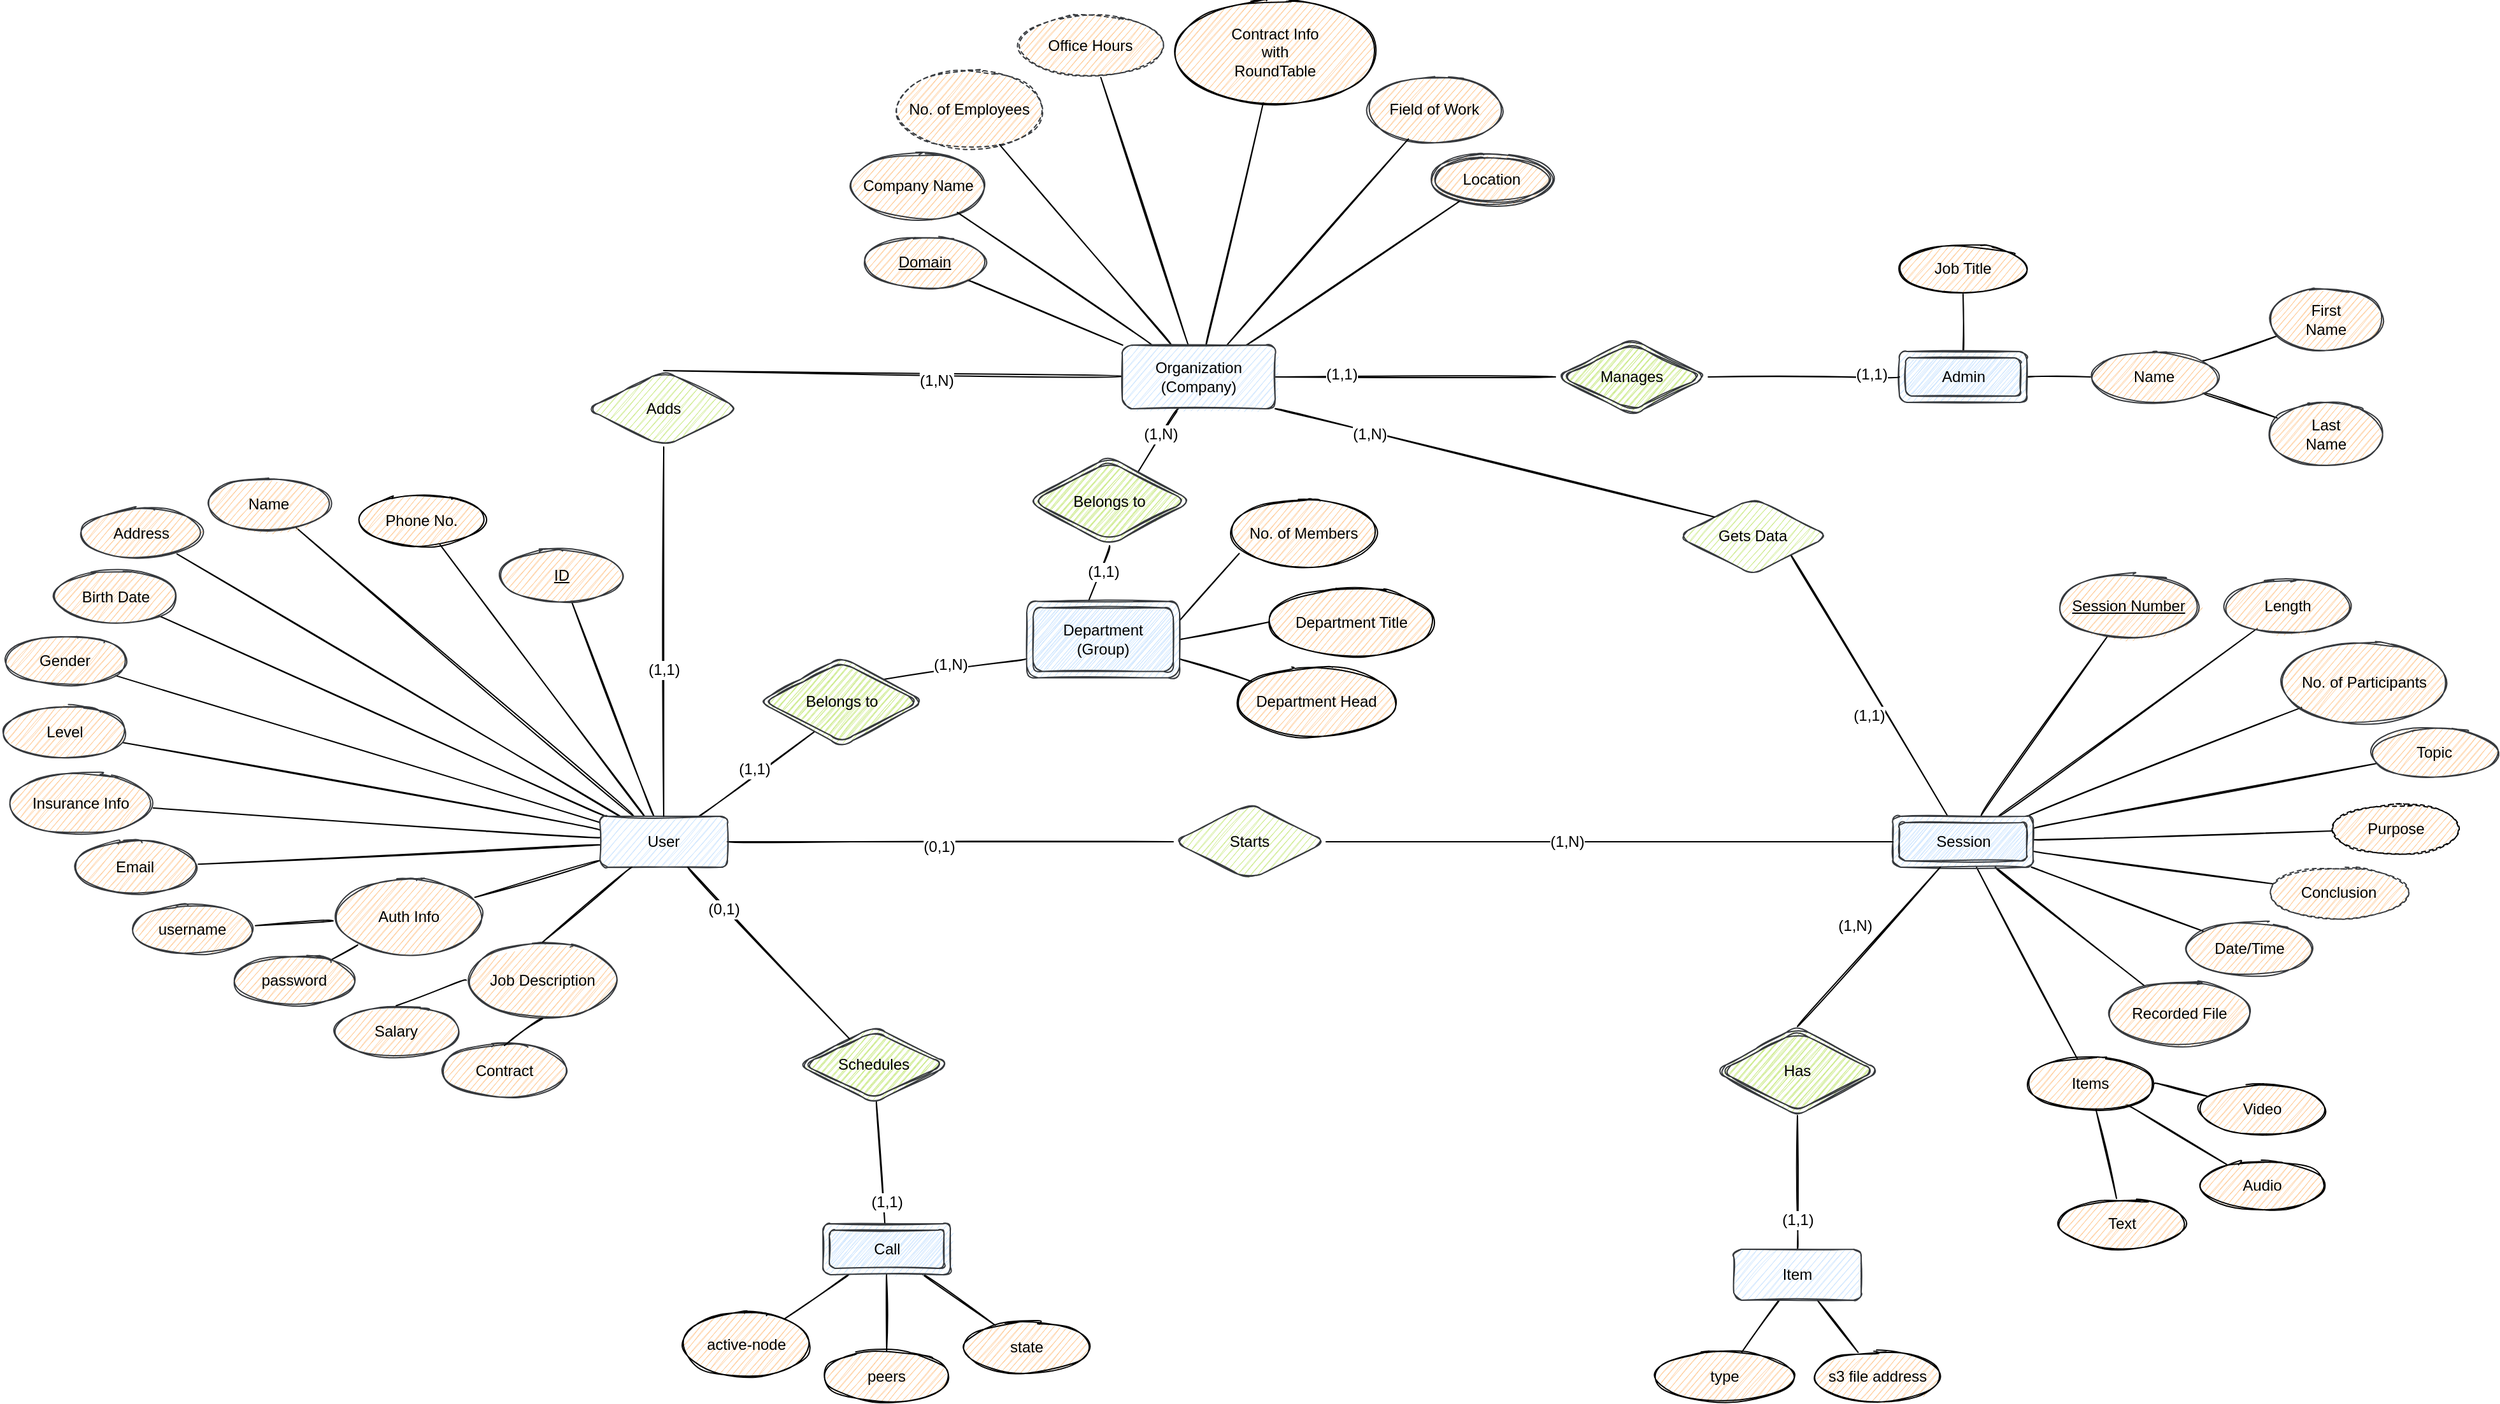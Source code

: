<mxfile version="18.1.2" type="device"><diagram id="3MBcoA2pcLcvfSfI6cYw" name="Page-1"><mxGraphModel dx="4405" dy="3015" grid="1" gridSize="10" guides="1" tooltips="1" connect="1" arrows="1" fold="1" page="1" pageScale="1" pageWidth="850" pageHeight="1100" math="0" shadow="0"><root><mxCell id="0"/><mxCell id="1" parent="0"/><mxCell id="as0THlwd2XaOemE6Fvun-15" style="edgeStyle=none;rounded=1;orthogonalLoop=1;jettySize=auto;html=1;endArrow=none;endFill=0;strokeColor=default;sketch=1;curved=1;" parent="1" source="as0THlwd2XaOemE6Fvun-1" target="as0THlwd2XaOemE6Fvun-14" edge="1"><mxGeometry relative="1" as="geometry"/></mxCell><mxCell id="as0THlwd2XaOemE6Fvun-16" style="edgeStyle=none;rounded=1;orthogonalLoop=1;jettySize=auto;html=1;endArrow=none;endFill=0;strokeColor=default;sketch=1;curved=1;" parent="1" source="as0THlwd2XaOemE6Fvun-1" target="as0THlwd2XaOemE6Fvun-2" edge="1"><mxGeometry relative="1" as="geometry"/></mxCell><mxCell id="as0THlwd2XaOemE6Fvun-17" style="edgeStyle=none;rounded=1;orthogonalLoop=1;jettySize=auto;html=1;endArrow=none;endFill=0;strokeColor=default;sketch=1;curved=1;" parent="1" source="as0THlwd2XaOemE6Fvun-1" target="as0THlwd2XaOemE6Fvun-7" edge="1"><mxGeometry relative="1" as="geometry"/></mxCell><mxCell id="as0THlwd2XaOemE6Fvun-26" style="edgeStyle=none;rounded=1;orthogonalLoop=1;jettySize=auto;html=1;fontSize=12;endArrow=none;endFill=0;strokeColor=default;sketch=1;curved=1;" parent="1" source="as0THlwd2XaOemE6Fvun-1" target="as0THlwd2XaOemE6Fvun-23" edge="1"><mxGeometry relative="1" as="geometry"/></mxCell><mxCell id="as0THlwd2XaOemE6Fvun-27" style="edgeStyle=none;rounded=1;orthogonalLoop=1;jettySize=auto;html=1;fontSize=12;endArrow=none;endFill=0;strokeColor=default;sketch=1;curved=1;" parent="1" source="as0THlwd2XaOemE6Fvun-1" target="as0THlwd2XaOemE6Fvun-24" edge="1"><mxGeometry relative="1" as="geometry"/></mxCell><mxCell id="as0THlwd2XaOemE6Fvun-63" style="edgeStyle=none;rounded=1;orthogonalLoop=1;jettySize=auto;html=1;fontSize=12;endArrow=none;endFill=0;strokeColor=default;sketch=1;curved=1;" parent="1" source="as0THlwd2XaOemE6Fvun-1" target="as0THlwd2XaOemE6Fvun-58" edge="1"><mxGeometry relative="1" as="geometry"/></mxCell><mxCell id="as0THlwd2XaOemE6Fvun-64" style="edgeStyle=none;rounded=1;orthogonalLoop=1;jettySize=auto;html=1;fontSize=12;endArrow=none;endFill=0;strokeColor=default;sketch=1;curved=1;" parent="1" source="as0THlwd2XaOemE6Fvun-1" target="as0THlwd2XaOemE6Fvun-59" edge="1"><mxGeometry relative="1" as="geometry"/></mxCell><mxCell id="as0THlwd2XaOemE6Fvun-65" style="edgeStyle=none;rounded=1;orthogonalLoop=1;jettySize=auto;html=1;fontSize=12;endArrow=none;endFill=0;strokeColor=default;sketch=1;curved=1;" parent="1" source="as0THlwd2XaOemE6Fvun-1" target="as0THlwd2XaOemE6Fvun-61" edge="1"><mxGeometry relative="1" as="geometry"/></mxCell><mxCell id="as0THlwd2XaOemE6Fvun-83" style="edgeStyle=none;rounded=1;orthogonalLoop=1;jettySize=auto;html=1;fontSize=12;endArrow=none;endFill=0;strokeColor=default;sketch=1;curved=1;" parent="1" source="as0THlwd2XaOemE6Fvun-1" target="as0THlwd2XaOemE6Fvun-82" edge="1"><mxGeometry relative="1" as="geometry"/></mxCell><mxCell id="as0THlwd2XaOemE6Fvun-134" style="edgeStyle=none;rounded=1;orthogonalLoop=1;jettySize=auto;html=1;fontSize=12;endArrow=none;endFill=0;strokeColor=default;sketch=1;curved=1;" parent="1" source="as0THlwd2XaOemE6Fvun-1" target="as0THlwd2XaOemE6Fvun-133" edge="1"><mxGeometry relative="1" as="geometry"/></mxCell><mxCell id="as0THlwd2XaOemE6Fvun-137" value="(0,1)" style="edgeLabel;html=1;align=center;verticalAlign=middle;resizable=0;points=[];fontSize=12;rounded=1;sketch=1;" parent="as0THlwd2XaOemE6Fvun-134" vertex="1" connectable="0"><mxGeometry x="-0.092" y="-3" relative="1" as="geometry"><mxPoint x="7" y="1" as="offset"/></mxGeometry></mxCell><mxCell id="as0THlwd2XaOemE6Fvun-179" style="edgeStyle=none;rounded=1;orthogonalLoop=1;jettySize=auto;html=1;fontSize=12;endArrow=none;endFill=0;strokeColor=default;sketch=1;curved=1;startArrow=none;" parent="1" source="as0THlwd2XaOemE6Fvun-177" target="as0THlwd2XaOemE6Fvun-178" edge="1"><mxGeometry relative="1" as="geometry"/></mxCell><mxCell id="as0THlwd2XaOemE6Fvun-181" value="(1,1)" style="edgeLabel;html=1;align=center;verticalAlign=middle;resizable=0;points=[];fontSize=12;rounded=1;sketch=1;" parent="as0THlwd2XaOemE6Fvun-179" vertex="1" connectable="0"><mxGeometry x="0.64" y="2" relative="1" as="geometry"><mxPoint as="offset"/></mxGeometry></mxCell><mxCell id="as0THlwd2XaOemE6Fvun-258" style="edgeStyle=none;rounded=1;orthogonalLoop=1;jettySize=auto;html=1;fontSize=12;endArrow=none;endFill=0;strokeColor=default;entryX=0.331;entryY=0.84;entryDx=0;entryDy=0;sketch=1;curved=1;entryPerimeter=0;" parent="1" source="as0THlwd2XaOemE6Fvun-1" target="as0THlwd2XaOemE6Fvun-307" edge="1"><mxGeometry relative="1" as="geometry"><mxPoint x="140" y="-190" as="targetPoint"/></mxGeometry></mxCell><mxCell id="as0THlwd2XaOemE6Fvun-289" value="(1,1)" style="edgeLabel;html=1;align=center;verticalAlign=middle;resizable=0;points=[];fontSize=12;rounded=1;sketch=1;" parent="as0THlwd2XaOemE6Fvun-258" vertex="1" connectable="0"><mxGeometry x="0.223" y="2" relative="1" as="geometry"><mxPoint x="-11" y="5" as="offset"/></mxGeometry></mxCell><mxCell id="as0THlwd2XaOemE6Fvun-288" style="edgeStyle=none;rounded=1;orthogonalLoop=1;jettySize=auto;html=1;fontSize=12;endArrow=none;endFill=0;strokeColor=default;sketch=1;curved=1;" parent="1" source="as0THlwd2XaOemE6Fvun-1" target="as0THlwd2XaOemE6Fvun-287" edge="1"><mxGeometry relative="1" as="geometry"/></mxCell><mxCell id="as0THlwd2XaOemE6Fvun-1" value="User" style="whiteSpace=wrap;html=1;align=center;fillColor=#cce5ff;strokeColor=#36393d;rounded=1;sketch=1;" parent="1" vertex="1"><mxGeometry x="-75" y="-120" width="100" height="40" as="geometry"/></mxCell><mxCell id="as0THlwd2XaOemE6Fvun-2" value="Name" style="ellipse;whiteSpace=wrap;html=1;align=center;fillColor=#ffcc99;strokeColor=#36393d;rounded=1;sketch=1;" parent="1" vertex="1"><mxGeometry x="-385" y="-385" width="100" height="40" as="geometry"/></mxCell><mxCell id="as0THlwd2XaOemE6Fvun-7" value="ID" style="ellipse;whiteSpace=wrap;html=1;align=center;fontStyle=4;fillColor=#ffcc99;strokeColor=#36393d;rounded=1;sketch=1;" parent="1" vertex="1"><mxGeometry x="-155" y="-328.75" width="100" height="40" as="geometry"/></mxCell><mxCell id="as0THlwd2XaOemE6Fvun-66" style="edgeStyle=none;rounded=1;orthogonalLoop=1;jettySize=auto;html=1;fontSize=12;endArrow=none;endFill=0;strokeColor=default;sketch=1;curved=1;" parent="1" source="as0THlwd2XaOemE6Fvun-14" target="as0THlwd2XaOemE6Fvun-60" edge="1"><mxGeometry relative="1" as="geometry"/></mxCell><mxCell id="as0THlwd2XaOemE6Fvun-67" style="edgeStyle=none;rounded=1;orthogonalLoop=1;jettySize=auto;html=1;fontSize=12;endArrow=none;endFill=0;strokeColor=default;sketch=1;curved=1;" parent="1" source="as0THlwd2XaOemE6Fvun-14" target="as0THlwd2XaOemE6Fvun-62" edge="1"><mxGeometry relative="1" as="geometry"/></mxCell><mxCell id="as0THlwd2XaOemE6Fvun-14" value="&lt;font style=&quot;font-size: 12px;&quot;&gt;Auth Info&lt;/font&gt;" style="ellipse;whiteSpace=wrap;html=1;align=center;fillColor=#ffcc99;strokeColor=#36393d;rounded=1;sketch=1;" parent="1" vertex="1"><mxGeometry x="-285" y="-71.25" width="120" height="60" as="geometry"/></mxCell><mxCell id="as0THlwd2XaOemE6Fvun-23" value="Level" style="ellipse;whiteSpace=wrap;html=1;align=center;fontSize=12;fillColor=#ffcc99;strokeColor=#36393d;rounded=1;sketch=1;" parent="1" vertex="1"><mxGeometry x="-545" y="-206.25" width="100" height="40" as="geometry"/></mxCell><mxCell id="as0THlwd2XaOemE6Fvun-24" value="Email" style="ellipse;whiteSpace=wrap;html=1;align=center;fontSize=12;fillColor=#ffcc99;strokeColor=#36393d;rounded=1;sketch=1;" parent="1" vertex="1"><mxGeometry x="-490" y="-100" width="100" height="40" as="geometry"/></mxCell><mxCell id="as0THlwd2XaOemE6Fvun-95" style="edgeStyle=none;rounded=1;orthogonalLoop=1;jettySize=auto;html=1;fontSize=12;endArrow=none;endFill=0;strokeColor=default;exitX=1;exitY=1;exitDx=0;exitDy=0;startArrow=none;sketch=1;curved=1;" parent="1" source="as0THlwd2XaOemE6Fvun-91" target="as0THlwd2XaOemE6Fvun-90" edge="1"><mxGeometry relative="1" as="geometry"><mxPoint x="555" y="-110" as="sourcePoint"/><Array as="points"/></mxGeometry></mxCell><mxCell id="as0THlwd2XaOemE6Fvun-106" value="(1,1)" style="edgeLabel;html=1;align=center;verticalAlign=middle;resizable=0;points=[];fontSize=12;rounded=1;sketch=1;" parent="as0THlwd2XaOemE6Fvun-95" vertex="1" connectable="0"><mxGeometry x="0.672" y="1" relative="1" as="geometry"><mxPoint x="-43" y="-45" as="offset"/></mxGeometry></mxCell><mxCell id="as0THlwd2XaOemE6Fvun-259" style="edgeStyle=none;rounded=1;orthogonalLoop=1;jettySize=auto;html=1;fontSize=12;endArrow=none;endFill=0;strokeColor=default;entryX=1;entryY=0;entryDx=0;entryDy=0;sketch=1;curved=1;exitX=0;exitY=0.75;exitDx=0;exitDy=0;" parent="1" edge="1" target="as0THlwd2XaOemE6Fvun-307" source="as0THlwd2XaOemE6Fvun-303"><mxGeometry relative="1" as="geometry"><mxPoint x="335" y="-280.588" as="sourcePoint"/><mxPoint x="140" y="-250" as="targetPoint"/></mxGeometry></mxCell><mxCell id="as0THlwd2XaOemE6Fvun-290" value="(1,N)" style="edgeLabel;html=1;align=center;verticalAlign=middle;resizable=0;points=[];fontSize=12;rounded=1;sketch=1;" parent="as0THlwd2XaOemE6Fvun-259" vertex="1" connectable="0"><mxGeometry x="0.401" y="-3" relative="1" as="geometry"><mxPoint x="19" y="-4" as="offset"/></mxGeometry></mxCell><mxCell id="as0THlwd2XaOemE6Fvun-297" style="edgeStyle=none;rounded=1;orthogonalLoop=1;jettySize=auto;html=1;fontSize=12;endArrow=none;endFill=0;strokeColor=default;sketch=1;curved=1;exitX=1;exitY=0.25;exitDx=0;exitDy=0;entryX=0.059;entryY=0.793;entryDx=0;entryDy=0;entryPerimeter=0;" parent="1" target="as0THlwd2XaOemE6Fvun-295" edge="1" source="as0THlwd2XaOemE6Fvun-303"><mxGeometry relative="1" as="geometry"><mxPoint x="454.643" y="-315" as="sourcePoint"/></mxGeometry></mxCell><mxCell id="as0THlwd2XaOemE6Fvun-298" style="edgeStyle=none;rounded=1;orthogonalLoop=1;jettySize=auto;html=1;fontSize=12;endArrow=none;endFill=0;strokeColor=default;sketch=1;curved=1;exitX=1;exitY=0.5;exitDx=0;exitDy=0;entryX=0;entryY=0.5;entryDx=0;entryDy=0;" parent="1" target="as0THlwd2XaOemE6Fvun-296" edge="1" source="as0THlwd2XaOemE6Fvun-303"><mxGeometry relative="1" as="geometry"><mxPoint x="455" y="-288.955" as="sourcePoint"/></mxGeometry></mxCell><mxCell id="as0THlwd2XaOemE6Fvun-300" style="edgeStyle=none;rounded=1;orthogonalLoop=1;jettySize=auto;html=1;fontSize=12;endArrow=none;endFill=0;strokeColor=default;sketch=1;curved=1;exitX=1;exitY=0.75;exitDx=0;exitDy=0;" parent="1" target="as0THlwd2XaOemE6Fvun-299" edge="1" source="as0THlwd2XaOemE6Fvun-303"><mxGeometry relative="1" as="geometry"><mxPoint x="437.189" y="-265" as="sourcePoint"/></mxGeometry></mxCell><mxCell id="as0THlwd2XaOemE6Fvun-233" style="edgeStyle=none;rounded=1;orthogonalLoop=1;jettySize=auto;html=1;fontSize=12;endArrow=none;endFill=0;strokeColor=default;sketch=1;curved=1;" parent="1" source="as0THlwd2XaOemE6Fvun-52" target="as0THlwd2XaOemE6Fvun-232" edge="1"><mxGeometry relative="1" as="geometry"/></mxCell><mxCell id="as0THlwd2XaOemE6Fvun-52" value="Domain" style="ellipse;whiteSpace=wrap;html=1;align=center;fontStyle=4;fontSize=12;fillColor=#ffcc99;strokeColor=#36393d;rounded=1;sketch=1;" parent="1" vertex="1"><mxGeometry x="130" y="-575" width="100" height="40" as="geometry"/></mxCell><mxCell id="as0THlwd2XaOemE6Fvun-53" value="No. of Employees" style="ellipse;whiteSpace=wrap;html=1;align=center;dashed=1;fontSize=12;fillColor=#ffcc99;strokeColor=#36393d;rounded=1;sketch=1;" parent="1" vertex="1"><mxGeometry x="155" y="-705" width="120" height="60" as="geometry"/></mxCell><mxCell id="as0THlwd2XaOemE6Fvun-56" value="Field of Work" style="ellipse;whiteSpace=wrap;html=1;align=center;fontSize=12;fillColor=#ffcc99;strokeColor=#36393d;rounded=1;sketch=1;" parent="1" vertex="1"><mxGeometry x="525" y="-700" width="110" height="50" as="geometry"/></mxCell><mxCell id="as0THlwd2XaOemE6Fvun-58" value="Address" style="ellipse;whiteSpace=wrap;html=1;align=center;fontSize=12;fillColor=#ffcc99;strokeColor=#36393d;rounded=1;sketch=1;" parent="1" vertex="1"><mxGeometry x="-485" y="-362.5" width="100" height="40" as="geometry"/></mxCell><mxCell id="as0THlwd2XaOemE6Fvun-59" value="Gender" style="ellipse;whiteSpace=wrap;html=1;align=center;fontSize=12;fillColor=#ffcc99;strokeColor=#36393d;rounded=1;sketch=1;" parent="1" vertex="1"><mxGeometry x="-545" y="-262.5" width="100" height="40" as="geometry"/></mxCell><mxCell id="as0THlwd2XaOemE6Fvun-60" value="username" style="ellipse;whiteSpace=wrap;html=1;align=center;fontSize=12;fillColor=#ffcc99;strokeColor=#36393d;rounded=1;sketch=1;" parent="1" vertex="1"><mxGeometry x="-445" y="-51.25" width="100" height="40" as="geometry"/></mxCell><mxCell id="as0THlwd2XaOemE6Fvun-61" value="Insurance Info" style="ellipse;whiteSpace=wrap;html=1;align=center;fontSize=12;fillColor=#ffcc99;strokeColor=#36393d;rounded=1;sketch=1;" parent="1" vertex="1"><mxGeometry x="-540" y="-155.25" width="115" height="50" as="geometry"/></mxCell><mxCell id="as0THlwd2XaOemE6Fvun-62" value="password" style="ellipse;whiteSpace=wrap;html=1;align=center;fontSize=12;fillColor=#ffcc99;strokeColor=#36393d;rounded=1;sketch=1;" parent="1" vertex="1"><mxGeometry x="-365" y="-11.25" width="100" height="40" as="geometry"/></mxCell><mxCell id="as0THlwd2XaOemE6Fvun-82" value="Birth Date" style="ellipse;whiteSpace=wrap;html=1;align=center;fontSize=12;fillColor=#ffcc99;strokeColor=#36393d;rounded=1;sketch=1;" parent="1" vertex="1"><mxGeometry x="-505" y="-312.5" width="100" height="40" as="geometry"/></mxCell><mxCell id="as0THlwd2XaOemE6Fvun-84" value="Location" style="ellipse;shape=doubleEllipse;margin=3;whiteSpace=wrap;html=1;align=center;fontSize=12;fillColor=#ffcc99;strokeColor=#36393d;rounded=1;sketch=1;" parent="1" vertex="1"><mxGeometry x="575" y="-640" width="100" height="40" as="geometry"/></mxCell><mxCell id="as0THlwd2XaOemE6Fvun-86" value="Company Name" style="ellipse;whiteSpace=wrap;html=1;align=center;fontSize=12;fillColor=#ffcc99;strokeColor=#36393d;rounded=1;sketch=1;" parent="1" vertex="1"><mxGeometry x="120" y="-640" width="110" height="50" as="geometry"/></mxCell><mxCell id="as0THlwd2XaOemE6Fvun-88" value="Office Hours" style="ellipse;whiteSpace=wrap;html=1;align=center;dashed=1;fontSize=12;fillColor=#ffcc99;strokeColor=#36393d;rounded=1;sketch=1;" parent="1" vertex="1"><mxGeometry x="250" y="-750" width="120" height="50" as="geometry"/></mxCell><mxCell id="as0THlwd2XaOemE6Fvun-114" style="edgeStyle=none;rounded=1;orthogonalLoop=1;jettySize=auto;html=1;fontSize=12;endArrow=none;endFill=0;strokeColor=default;sketch=1;curved=1;" parent="1" source="as0THlwd2XaOemE6Fvun-90" target="as0THlwd2XaOemE6Fvun-107" edge="1"><mxGeometry relative="1" as="geometry"/></mxCell><mxCell id="as0THlwd2XaOemE6Fvun-115" style="edgeStyle=none;rounded=1;orthogonalLoop=1;jettySize=auto;html=1;fontSize=12;endArrow=none;endFill=0;strokeColor=default;sketch=1;curved=1;" parent="1" source="as0THlwd2XaOemE6Fvun-90" target="as0THlwd2XaOemE6Fvun-108" edge="1"><mxGeometry relative="1" as="geometry"/></mxCell><mxCell id="as0THlwd2XaOemE6Fvun-116" style="edgeStyle=none;rounded=1;orthogonalLoop=1;jettySize=auto;html=1;fontSize=12;endArrow=none;endFill=0;strokeColor=default;sketch=1;curved=1;" parent="1" source="as0THlwd2XaOemE6Fvun-90" target="as0THlwd2XaOemE6Fvun-222" edge="1"><mxGeometry relative="1" as="geometry"><mxPoint x="650.279" y="251.056" as="targetPoint"/></mxGeometry></mxCell><mxCell id="as0THlwd2XaOemE6Fvun-117" style="edgeStyle=none;rounded=1;orthogonalLoop=1;jettySize=auto;html=1;fontSize=12;endArrow=none;endFill=0;strokeColor=default;sketch=1;curved=1;" parent="1" source="as0THlwd2XaOemE6Fvun-90" target="as0THlwd2XaOemE6Fvun-110" edge="1"><mxGeometry relative="1" as="geometry"/></mxCell><mxCell id="as0THlwd2XaOemE6Fvun-126" style="edgeStyle=none;rounded=1;orthogonalLoop=1;jettySize=auto;html=1;fontSize=12;endArrow=none;endFill=0;strokeColor=default;sketch=1;curved=1;" parent="1" source="as0THlwd2XaOemE6Fvun-90" target="as0THlwd2XaOemE6Fvun-121" edge="1"><mxGeometry relative="1" as="geometry"/></mxCell><mxCell id="as0THlwd2XaOemE6Fvun-127" style="edgeStyle=none;rounded=1;orthogonalLoop=1;jettySize=auto;html=1;fontSize=12;endArrow=none;endFill=0;strokeColor=default;sketch=1;curved=1;" parent="1" source="as0THlwd2XaOemE6Fvun-90" target="as0THlwd2XaOemE6Fvun-120" edge="1"><mxGeometry relative="1" as="geometry"/></mxCell><mxCell id="as0THlwd2XaOemE6Fvun-129" style="edgeStyle=none;rounded=1;orthogonalLoop=1;jettySize=auto;html=1;fontSize=12;endArrow=none;endFill=0;strokeColor=default;sketch=1;curved=1;" parent="1" source="as0THlwd2XaOemE6Fvun-90" target="as0THlwd2XaOemE6Fvun-128" edge="1"><mxGeometry relative="1" as="geometry"/></mxCell><mxCell id="as0THlwd2XaOemE6Fvun-151" style="edgeStyle=none;rounded=1;orthogonalLoop=1;jettySize=auto;html=1;fontSize=12;endArrow=none;endFill=0;strokeColor=default;sketch=1;curved=1;" parent="1" source="as0THlwd2XaOemE6Fvun-90" target="as0THlwd2XaOemE6Fvun-150" edge="1"><mxGeometry relative="1" as="geometry"/></mxCell><mxCell id="as0THlwd2XaOemE6Fvun-175" style="edgeStyle=none;rounded=1;orthogonalLoop=1;jettySize=auto;html=1;fontSize=12;endArrow=none;endFill=0;strokeColor=default;sketch=1;curved=1;" parent="1" source="as0THlwd2XaOemE6Fvun-90" target="as0THlwd2XaOemE6Fvun-171" edge="1"><mxGeometry relative="1" as="geometry"/></mxCell><mxCell id="as0THlwd2XaOemE6Fvun-90" value="Session" style="shape=ext;margin=3;double=1;&#10;whiteSpace=wrap;html=1;align=center;fontSize=12;fillColor=#cce5ff;strokeColor=#36393d;rounded=1;sketch=1;" parent="1" vertex="1"><mxGeometry x="940" y="-120" width="110" height="40" as="geometry"/></mxCell><mxCell id="as0THlwd2XaOemE6Fvun-107" value="Length" style="ellipse;whiteSpace=wrap;html=1;align=center;fontSize=12;fillColor=#ffcc99;strokeColor=#36393d;rounded=1;sketch=1;" parent="1" vertex="1"><mxGeometry x="1200" y="-305" width="100" height="40" as="geometry"/></mxCell><mxCell id="as0THlwd2XaOemE6Fvun-108" value="No. of &lt;span class=&quot;VIiyi&quot; lang=&quot;en&quot;&gt;&lt;span data-number-of-phrases=&quot;1&quot; data-phrase-index=&quot;0&quot; data-language-to-translate-into=&quot;fa&quot; data-language-for-alternatives=&quot;en&quot; class=&quot;JLqJ4b ChMk0b&quot;&gt;&lt;span class=&quot;Q4iAWc&quot;&gt;Participants&lt;/span&gt;&lt;/span&gt;&lt;/span&gt;&lt;span class=&quot;zEswK&quot;&gt;&lt;/span&gt;" style="ellipse;whiteSpace=wrap;html=1;align=center;fontSize=12;fillColor=#ffcc99;strokeColor=#36393d;rounded=1;sketch=1;" parent="1" vertex="1"><mxGeometry x="1245" y="-255" width="130" height="60" as="geometry"/></mxCell><mxCell id="as0THlwd2XaOemE6Fvun-110" value="Date/Time" style="ellipse;whiteSpace=wrap;html=1;align=center;fontSize=12;fillColor=#ffcc99;strokeColor=#36393d;rounded=1;sketch=1;" parent="1" vertex="1"><mxGeometry x="1170" y="-36.25" width="100" height="40" as="geometry"/></mxCell><mxCell id="as0THlwd2XaOemE6Fvun-120" value="Session Number" style="ellipse;whiteSpace=wrap;html=1;align=center;fontStyle=4;fontSize=12;fillColor=#ffcc99;strokeColor=#36393d;rounded=1;sketch=1;" parent="1" vertex="1"><mxGeometry x="1070" y="-310" width="110" height="50" as="geometry"/></mxCell><mxCell id="as0THlwd2XaOemE6Fvun-121" value="Recorded File" style="ellipse;whiteSpace=wrap;html=1;align=center;fontSize=12;fillColor=#ffcc99;strokeColor=#36393d;rounded=1;sketch=1;" parent="1" vertex="1"><mxGeometry x="1110" y="10" width="110" height="50" as="geometry"/></mxCell><mxCell id="as0THlwd2XaOemE6Fvun-128" value="Topic" style="ellipse;whiteSpace=wrap;html=1;align=center;fontSize=12;fillColor=#ffcc99;strokeColor=#36393d;rounded=1;sketch=1;" parent="1" vertex="1"><mxGeometry x="1315" y="-190" width="100" height="40" as="geometry"/></mxCell><mxCell id="as0THlwd2XaOemE6Fvun-135" style="edgeStyle=none;rounded=1;orthogonalLoop=1;jettySize=auto;html=1;fontSize=12;endArrow=none;endFill=0;strokeColor=default;sketch=1;curved=1;" parent="1" source="as0THlwd2XaOemE6Fvun-133" target="as0THlwd2XaOemE6Fvun-90" edge="1"><mxGeometry relative="1" as="geometry"/></mxCell><mxCell id="as0THlwd2XaOemE6Fvun-138" value="(1,N)" style="edgeLabel;html=1;align=center;verticalAlign=middle;resizable=0;points=[];fontSize=12;rounded=1;sketch=1;" parent="as0THlwd2XaOemE6Fvun-135" vertex="1" connectable="0"><mxGeometry x="-0.15" relative="1" as="geometry"><mxPoint as="offset"/></mxGeometry></mxCell><mxCell id="as0THlwd2XaOemE6Fvun-133" value="Starts" style="shape=rhombus;perimeter=rhombusPerimeter;whiteSpace=wrap;html=1;align=center;fontSize=12;fillColor=#cdeb8b;strokeColor=#36393d;rounded=1;sketch=1;" parent="1" vertex="1"><mxGeometry x="375" y="-130" width="120" height="60" as="geometry"/></mxCell><mxCell id="as0THlwd2XaOemE6Fvun-150" value="Conclusion" style="ellipse;whiteSpace=wrap;html=1;align=center;dashed=1;fontSize=12;fillColor=#ffcc99;strokeColor=#36393d;rounded=1;sketch=1;" parent="1" vertex="1"><mxGeometry x="1235" y="-80" width="110" height="40" as="geometry"/></mxCell><mxCell id="as0THlwd2XaOemE6Fvun-152" value="&lt;div&gt;Contract Info&lt;/div&gt;&lt;div&gt;with&lt;/div&gt;&lt;div&gt;RoundTable&lt;/div&gt;" style="ellipse;whiteSpace=wrap;html=1;align=center;fontSize=12;fillColor=#FFCC99;rounded=1;sketch=1;" parent="1" vertex="1"><mxGeometry x="375" y="-760" width="160" height="80" as="geometry"/></mxCell><mxCell id="as0THlwd2XaOemE6Fvun-160" value="Text" style="ellipse;whiteSpace=wrap;html=1;align=center;fontSize=12;fillColor=#FFCC99;rounded=1;sketch=1;" parent="1" vertex="1"><mxGeometry x="1070" y="180" width="100" height="40" as="geometry"/></mxCell><mxCell id="as0THlwd2XaOemE6Fvun-161" value="Audio" style="ellipse;whiteSpace=wrap;html=1;align=center;fontSize=12;fillColor=#FFCC99;rounded=1;sketch=1;" parent="1" vertex="1"><mxGeometry x="1180" y="150" width="100" height="40" as="geometry"/></mxCell><mxCell id="as0THlwd2XaOemE6Fvun-162" value="Video" style="ellipse;whiteSpace=wrap;html=1;align=center;fontSize=12;fillColor=#FFCC99;rounded=1;sketch=1;" parent="1" vertex="1"><mxGeometry x="1180" y="90" width="100" height="40" as="geometry"/></mxCell><mxCell id="as0THlwd2XaOemE6Fvun-172" style="edgeStyle=none;rounded=1;orthogonalLoop=1;jettySize=auto;html=1;fontSize=12;endArrow=none;endFill=0;strokeColor=default;sketch=1;curved=1;" parent="1" source="as0THlwd2XaOemE6Fvun-171" target="as0THlwd2XaOemE6Fvun-160" edge="1"><mxGeometry relative="1" as="geometry"/></mxCell><mxCell id="as0THlwd2XaOemE6Fvun-173" style="edgeStyle=none;rounded=1;orthogonalLoop=1;jettySize=auto;html=1;fontSize=12;endArrow=none;endFill=0;strokeColor=default;sketch=1;curved=1;" parent="1" source="as0THlwd2XaOemE6Fvun-171" target="as0THlwd2XaOemE6Fvun-161" edge="1"><mxGeometry relative="1" as="geometry"/></mxCell><mxCell id="as0THlwd2XaOemE6Fvun-174" style="edgeStyle=none;rounded=1;orthogonalLoop=1;jettySize=auto;html=1;fontSize=12;endArrow=none;endFill=0;strokeColor=default;sketch=1;curved=1;exitX=1;exitY=0.5;exitDx=0;exitDy=0;" parent="1" source="as0THlwd2XaOemE6Fvun-171" target="as0THlwd2XaOemE6Fvun-162" edge="1"><mxGeometry relative="1" as="geometry"><mxPoint x="1070.0" y="110" as="sourcePoint"/></mxGeometry></mxCell><mxCell id="as0THlwd2XaOemE6Fvun-171" value="Items" style="ellipse;whiteSpace=wrap;html=1;align=center;rounded=1;glass=0;fontSize=12;fillColor=#FFCC99;sketch=1;" parent="1" vertex="1"><mxGeometry x="1045" y="70" width="100" height="40" as="geometry"/></mxCell><mxCell id="as0THlwd2XaOemE6Fvun-188" style="edgeStyle=none;rounded=1;orthogonalLoop=1;jettySize=auto;html=1;fontSize=12;endArrow=none;endFill=0;strokeColor=default;sketch=1;curved=1;" parent="1" source="as0THlwd2XaOemE6Fvun-178" target="as0THlwd2XaOemE6Fvun-182" edge="1"><mxGeometry relative="1" as="geometry"/></mxCell><mxCell id="as0THlwd2XaOemE6Fvun-189" style="edgeStyle=none;rounded=1;orthogonalLoop=1;jettySize=auto;html=1;fontSize=12;endArrow=none;endFill=0;strokeColor=default;sketch=1;curved=1;" parent="1" source="as0THlwd2XaOemE6Fvun-178" target="as0THlwd2XaOemE6Fvun-183" edge="1"><mxGeometry relative="1" as="geometry"/></mxCell><mxCell id="as0THlwd2XaOemE6Fvun-190" style="edgeStyle=none;rounded=1;orthogonalLoop=1;jettySize=auto;html=1;fontSize=12;endArrow=none;endFill=0;strokeColor=default;sketch=1;curved=1;" parent="1" source="as0THlwd2XaOemE6Fvun-178" target="as0THlwd2XaOemE6Fvun-184" edge="1"><mxGeometry relative="1" as="geometry"/></mxCell><mxCell id="as0THlwd2XaOemE6Fvun-178" value="Call" style="shape=ext;margin=3;double=1;&#10;whiteSpace=wrap;html=1;align=center;rounded=1;glass=0;fontSize=12;fillColor=#cce5ff;strokeColor=#36393d;sketch=1;" parent="1" vertex="1"><mxGeometry x="100" y="200" width="100" height="40" as="geometry"/></mxCell><mxCell id="as0THlwd2XaOemE6Fvun-182" value="state" style="ellipse;whiteSpace=wrap;html=1;align=center;rounded=1;glass=0;fontSize=12;fillColor=#FFCC99;sketch=1;" parent="1" vertex="1"><mxGeometry x="210" y="277" width="100" height="40" as="geometry"/></mxCell><mxCell id="as0THlwd2XaOemE6Fvun-183" value="peers" style="ellipse;whiteSpace=wrap;html=1;align=center;rounded=1;glass=0;fontSize=12;fillColor=#FFCC99;sketch=1;" parent="1" vertex="1"><mxGeometry x="100" y="300" width="100" height="40" as="geometry"/></mxCell><mxCell id="as0THlwd2XaOemE6Fvun-184" value="active-node" style="ellipse;whiteSpace=wrap;html=1;align=center;rounded=1;glass=0;fontSize=12;fillColor=#FFCC99;sketch=1;" parent="1" vertex="1"><mxGeometry x="-10" y="270" width="100" height="50" as="geometry"/></mxCell><mxCell id="as0THlwd2XaOemE6Fvun-197" style="edgeStyle=none;rounded=1;orthogonalLoop=1;jettySize=auto;html=1;fontSize=12;endArrow=none;endFill=0;strokeColor=default;entryX=1;entryY=0.5;entryDx=0;entryDy=0;sketch=1;curved=1;startArrow=none;" parent="1" source="as0THlwd2XaOemE6Fvun-196" target="as0THlwd2XaOemE6Fvun-232" edge="1"><mxGeometry relative="1" as="geometry"><mxPoint x="935" y="-465" as="sourcePoint"/><Array as="points"/></mxGeometry></mxCell><mxCell id="as0THlwd2XaOemE6Fvun-199" value="(1,1)" style="edgeLabel;html=1;align=center;verticalAlign=middle;resizable=0;points=[];fontSize=12;rounded=1;sketch=1;" parent="as0THlwd2XaOemE6Fvun-197" vertex="1" connectable="0"><mxGeometry x="0.532" y="-2" relative="1" as="geometry"><mxPoint as="offset"/></mxGeometry></mxCell><mxCell id="as0THlwd2XaOemE6Fvun-205" style="edgeStyle=none;rounded=1;orthogonalLoop=1;jettySize=auto;html=1;fontSize=12;endArrow=none;endFill=0;strokeColor=default;sketch=1;curved=1;" parent="1" source="as0THlwd2XaOemE6Fvun-195" target="as0THlwd2XaOemE6Fvun-200" edge="1"><mxGeometry relative="1" as="geometry"/></mxCell><mxCell id="as0THlwd2XaOemE6Fvun-206" style="edgeStyle=none;rounded=1;orthogonalLoop=1;jettySize=auto;html=1;fontSize=12;endArrow=none;endFill=0;strokeColor=default;sketch=1;curved=1;" parent="1" source="as0THlwd2XaOemE6Fvun-195" target="as0THlwd2XaOemE6Fvun-202" edge="1"><mxGeometry relative="1" as="geometry"/></mxCell><mxCell id="as0THlwd2XaOemE6Fvun-195" value="Admin" style="shape=ext;margin=3;double=1;&#10;whiteSpace=wrap;html=1;align=center;rounded=1;glass=0;fontSize=12;fillColor=#cce5ff;strokeColor=#36393d;sketch=1;" parent="1" vertex="1"><mxGeometry x="945" y="-485" width="100" height="40" as="geometry"/></mxCell><mxCell id="as0THlwd2XaOemE6Fvun-200" value="Job Title" style="ellipse;whiteSpace=wrap;html=1;align=center;rounded=1;glass=0;fontSize=12;fillColor=#FFCC99;sketch=1;" parent="1" vertex="1"><mxGeometry x="945" y="-570" width="100" height="40" as="geometry"/></mxCell><mxCell id="as0THlwd2XaOemE6Fvun-207" style="edgeStyle=none;rounded=1;orthogonalLoop=1;jettySize=auto;html=1;fontSize=12;endArrow=none;endFill=0;strokeColor=default;sketch=1;curved=1;" parent="1" source="as0THlwd2XaOemE6Fvun-202" target="as0THlwd2XaOemE6Fvun-203" edge="1"><mxGeometry relative="1" as="geometry"/></mxCell><mxCell id="as0THlwd2XaOemE6Fvun-208" style="edgeStyle=none;rounded=1;orthogonalLoop=1;jettySize=auto;html=1;fontSize=12;endArrow=none;endFill=0;strokeColor=default;sketch=1;curved=1;" parent="1" source="as0THlwd2XaOemE6Fvun-202" target="as0THlwd2XaOemE6Fvun-204" edge="1"><mxGeometry relative="1" as="geometry"/></mxCell><mxCell id="as0THlwd2XaOemE6Fvun-202" value="Name" style="ellipse;whiteSpace=wrap;html=1;align=center;fillColor=#ffcc99;strokeColor=#36393d;rounded=1;sketch=1;" parent="1" vertex="1"><mxGeometry x="1095" y="-485" width="100" height="40" as="geometry"/></mxCell><mxCell id="as0THlwd2XaOemE6Fvun-203" value="&lt;div&gt;First&lt;/div&gt;&lt;div&gt;Name&lt;/div&gt;" style="ellipse;whiteSpace=wrap;html=1;align=center;fillColor=#ffcc99;strokeColor=#36393d;rounded=1;sketch=1;" parent="1" vertex="1"><mxGeometry x="1235" y="-535" width="90" height="50" as="geometry"/></mxCell><mxCell id="as0THlwd2XaOemE6Fvun-204" value="&lt;div&gt;Last&lt;/div&gt;&lt;div&gt;Name&lt;/div&gt;" style="ellipse;whiteSpace=wrap;html=1;align=center;fillColor=#ffcc99;strokeColor=#36393d;rounded=1;sketch=1;" parent="1" vertex="1"><mxGeometry x="1235" y="-445" width="90" height="50" as="geometry"/></mxCell><mxCell id="as0THlwd2XaOemE6Fvun-218" style="edgeStyle=none;rounded=1;orthogonalLoop=1;jettySize=auto;html=1;fontSize=12;endArrow=none;endFill=0;strokeColor=default;sketch=1;curved=1;" parent="1" source="as0THlwd2XaOemE6Fvun-211" target="as0THlwd2XaOemE6Fvun-217" edge="1"><mxGeometry relative="1" as="geometry"/></mxCell><mxCell id="as0THlwd2XaOemE6Fvun-219" style="edgeStyle=none;rounded=1;orthogonalLoop=1;jettySize=auto;html=1;fontSize=12;endArrow=none;endFill=0;strokeColor=default;sketch=1;curved=1;" parent="1" source="as0THlwd2XaOemE6Fvun-211" target="as0THlwd2XaOemE6Fvun-216" edge="1"><mxGeometry relative="1" as="geometry"/></mxCell><mxCell id="as0THlwd2XaOemE6Fvun-228" style="edgeStyle=none;rounded=1;orthogonalLoop=1;jettySize=auto;html=1;fontSize=12;endArrow=none;endFill=0;strokeColor=default;entryX=0.5;entryY=1;entryDx=0;entryDy=0;sketch=1;curved=1;" parent="1" source="as0THlwd2XaOemE6Fvun-211" target="as0THlwd2XaOemE6Fvun-227" edge="1"><mxGeometry relative="1" as="geometry"/></mxCell><mxCell id="as0THlwd2XaOemE6Fvun-230" value="(1,1)" style="edgeLabel;html=1;align=center;verticalAlign=middle;resizable=0;points=[];fontSize=12;rounded=1;sketch=1;" parent="as0THlwd2XaOemE6Fvun-228" vertex="1" connectable="0"><mxGeometry x="-0.136" y="1" relative="1" as="geometry"><mxPoint x="1" y="22" as="offset"/></mxGeometry></mxCell><mxCell id="as0THlwd2XaOemE6Fvun-211" value="Item" style="whiteSpace=wrap;html=1;align=center;rounded=1;glass=0;fontSize=12;fillColor=#cce5ff;strokeColor=#36393d;sketch=1;" parent="1" vertex="1"><mxGeometry x="815" y="220" width="100" height="40" as="geometry"/></mxCell><mxCell id="as0THlwd2XaOemE6Fvun-216" value="s3 file address" style="ellipse;whiteSpace=wrap;html=1;align=center;rounded=1;glass=0;fontSize=12;fillColor=#FFCC99;sketch=1;" parent="1" vertex="1"><mxGeometry x="877.5" y="300" width="100" height="40" as="geometry"/></mxCell><mxCell id="as0THlwd2XaOemE6Fvun-217" value="type" style="ellipse;whiteSpace=wrap;html=1;align=center;rounded=1;glass=0;fontSize=12;fillColor=#FFCC99;sketch=1;" parent="1" vertex="1"><mxGeometry x="752.5" y="300" width="110" height="40" as="geometry"/></mxCell><mxCell id="as0THlwd2XaOemE6Fvun-222" value="Purpose" style="ellipse;whiteSpace=wrap;html=1;align=center;dashed=1;rounded=1;glass=0;fontSize=12;fillColor=#FFCC99;sketch=1;" parent="1" vertex="1"><mxGeometry x="1285" y="-130" width="100" height="40" as="geometry"/></mxCell><mxCell id="as0THlwd2XaOemE6Fvun-229" style="edgeStyle=none;rounded=1;orthogonalLoop=1;jettySize=auto;html=1;fontSize=12;endArrow=none;endFill=0;strokeColor=default;exitX=0.5;exitY=0;exitDx=0;exitDy=0;sketch=1;curved=1;" parent="1" source="as0THlwd2XaOemE6Fvun-227" target="as0THlwd2XaOemE6Fvun-90" edge="1"><mxGeometry relative="1" as="geometry"/></mxCell><mxCell id="as0THlwd2XaOemE6Fvun-231" value="(1,N)" style="edgeLabel;html=1;align=center;verticalAlign=middle;resizable=0;points=[];fontSize=12;rounded=1;sketch=1;" parent="as0THlwd2XaOemE6Fvun-229" vertex="1" connectable="0"><mxGeometry x="-0.208" y="1" relative="1" as="geometry"><mxPoint x="1" y="-29" as="offset"/></mxGeometry></mxCell><mxCell id="as0THlwd2XaOemE6Fvun-227" value="Has" style="shape=rhombus;double=1;perimeter=rhombusPerimeter;whiteSpace=wrap;html=1;align=center;rounded=1;glass=0;fontSize=12;fillColor=#cdeb8b;strokeColor=#36393d;sketch=1;" parent="1" vertex="1"><mxGeometry x="800" y="45" width="130" height="70" as="geometry"/></mxCell><mxCell id="as0THlwd2XaOemE6Fvun-234" style="edgeStyle=none;rounded=1;orthogonalLoop=1;jettySize=auto;html=1;fontSize=12;endArrow=none;endFill=0;strokeColor=default;sketch=1;curved=1;" parent="1" source="as0THlwd2XaOemE6Fvun-232" target="as0THlwd2XaOemE6Fvun-86" edge="1"><mxGeometry relative="1" as="geometry"/></mxCell><mxCell id="as0THlwd2XaOemE6Fvun-235" style="edgeStyle=none;rounded=1;orthogonalLoop=1;jettySize=auto;html=1;fontSize=12;endArrow=none;endFill=0;strokeColor=default;sketch=1;curved=1;" parent="1" source="as0THlwd2XaOemE6Fvun-232" target="as0THlwd2XaOemE6Fvun-53" edge="1"><mxGeometry relative="1" as="geometry"/></mxCell><mxCell id="as0THlwd2XaOemE6Fvun-236" style="edgeStyle=none;rounded=1;orthogonalLoop=1;jettySize=auto;html=1;fontSize=12;endArrow=none;endFill=0;strokeColor=default;sketch=1;curved=1;" parent="1" source="as0THlwd2XaOemE6Fvun-232" target="as0THlwd2XaOemE6Fvun-88" edge="1"><mxGeometry relative="1" as="geometry"/></mxCell><mxCell id="as0THlwd2XaOemE6Fvun-237" style="edgeStyle=none;rounded=1;orthogonalLoop=1;jettySize=auto;html=1;fontSize=12;endArrow=none;endFill=0;strokeColor=default;sketch=1;curved=1;" parent="1" source="as0THlwd2XaOemE6Fvun-232" target="as0THlwd2XaOemE6Fvun-152" edge="1"><mxGeometry relative="1" as="geometry"/></mxCell><mxCell id="as0THlwd2XaOemE6Fvun-238" style="edgeStyle=none;rounded=1;orthogonalLoop=1;jettySize=auto;html=1;fontSize=12;endArrow=none;endFill=0;strokeColor=default;sketch=1;curved=1;" parent="1" source="as0THlwd2XaOemE6Fvun-232" target="as0THlwd2XaOemE6Fvun-56" edge="1"><mxGeometry relative="1" as="geometry"/></mxCell><mxCell id="as0THlwd2XaOemE6Fvun-239" style="edgeStyle=none;rounded=1;orthogonalLoop=1;jettySize=auto;html=1;fontSize=12;endArrow=none;endFill=0;strokeColor=default;sketch=1;curved=1;" parent="1" source="as0THlwd2XaOemE6Fvun-232" target="as0THlwd2XaOemE6Fvun-84" edge="1"><mxGeometry relative="1" as="geometry"/></mxCell><mxCell id="as0THlwd2XaOemE6Fvun-243" style="edgeStyle=none;rounded=1;orthogonalLoop=1;jettySize=auto;html=1;fontSize=12;endArrow=none;endFill=0;strokeColor=default;entryX=0.672;entryY=0.174;entryDx=0;entryDy=0;sketch=1;curved=1;entryPerimeter=0;" parent="1" source="as0THlwd2XaOemE6Fvun-232" edge="1" target="as0THlwd2XaOemE6Fvun-306"><mxGeometry relative="1" as="geometry"><mxPoint x="140" y="-385" as="targetPoint"/></mxGeometry></mxCell><mxCell id="as0THlwd2XaOemE6Fvun-247" value="(1,N)" style="edgeLabel;html=1;align=center;verticalAlign=middle;resizable=0;points=[];fontSize=12;rounded=1;sketch=1;" parent="as0THlwd2XaOemE6Fvun-243" vertex="1" connectable="0"><mxGeometry x="-0.162" y="-1" relative="1" as="geometry"><mxPoint as="offset"/></mxGeometry></mxCell><mxCell id="as0THlwd2XaOemE6Fvun-250" style="edgeStyle=none;rounded=1;orthogonalLoop=1;jettySize=auto;html=1;entryX=0.5;entryY=0;entryDx=0;entryDy=0;fontSize=12;endArrow=none;endFill=0;strokeColor=default;sketch=1;curved=1;" parent="1" source="as0THlwd2XaOemE6Fvun-232" target="as0THlwd2XaOemE6Fvun-249" edge="1"><mxGeometry relative="1" as="geometry"/></mxCell><mxCell id="as0THlwd2XaOemE6Fvun-254" value="(1,N)" style="edgeLabel;html=1;align=center;verticalAlign=middle;resizable=0;points=[];fontSize=12;rounded=1;sketch=1;" parent="as0THlwd2XaOemE6Fvun-250" vertex="1" connectable="0"><mxGeometry x="-0.289" y="-2" relative="1" as="geometry"><mxPoint x="-18" y="7" as="offset"/></mxGeometry></mxCell><mxCell id="as0THlwd2XaOemE6Fvun-232" value="&lt;div&gt;Organization&lt;/div&gt;&lt;div&gt;(Company)&lt;br&gt;&lt;/div&gt;" style="whiteSpace=wrap;html=1;align=center;rounded=1;glass=0;fontSize=12;fillColor=#cce5ff;strokeColor=#36393d;sketch=1;" parent="1" vertex="1"><mxGeometry x="335" y="-490" width="120" height="50" as="geometry"/></mxCell><mxCell id="as0THlwd2XaOemE6Fvun-260" style="edgeStyle=none;rounded=1;orthogonalLoop=1;jettySize=auto;html=1;fontSize=12;endArrow=none;endFill=0;strokeColor=default;exitX=0.5;exitY=1;exitDx=0;exitDy=0;sketch=1;curved=1;entryX=0.405;entryY=-0.01;entryDx=0;entryDy=0;entryPerimeter=0;" parent="1" edge="1" target="as0THlwd2XaOemE6Fvun-303" source="as0THlwd2XaOemE6Fvun-306"><mxGeometry relative="1" as="geometry"><mxPoint x="140" y="-315" as="sourcePoint"/><mxPoint x="335" y="-295.882" as="targetPoint"/></mxGeometry></mxCell><mxCell id="as0THlwd2XaOemE6Fvun-291" value="(1,1)" style="edgeLabel;html=1;align=center;verticalAlign=middle;resizable=0;points=[];fontSize=12;rounded=1;sketch=1;" parent="as0THlwd2XaOemE6Fvun-260" vertex="1" connectable="0"><mxGeometry x="0.469" relative="1" as="geometry"><mxPoint x="7" y="-12" as="offset"/></mxGeometry></mxCell><mxCell id="as0THlwd2XaOemE6Fvun-251" style="edgeStyle=none;rounded=1;orthogonalLoop=1;jettySize=auto;html=1;fontSize=12;endArrow=none;endFill=0;strokeColor=default;exitX=0.5;exitY=1;exitDx=0;exitDy=0;sketch=1;curved=1;" parent="1" source="as0THlwd2XaOemE6Fvun-249" target="as0THlwd2XaOemE6Fvun-1" edge="1"><mxGeometry relative="1" as="geometry"/></mxCell><mxCell id="as0THlwd2XaOemE6Fvun-253" value="(1,1)" style="edgeLabel;html=1;align=center;verticalAlign=middle;resizable=0;points=[];fontSize=12;rounded=1;sketch=1;" parent="as0THlwd2XaOemE6Fvun-251" vertex="1" connectable="0"><mxGeometry x="0.373" y="-4" relative="1" as="geometry"><mxPoint x="4" y="-24" as="offset"/></mxGeometry></mxCell><mxCell id="as0THlwd2XaOemE6Fvun-249" value="Adds" style="shape=rhombus;perimeter=rhombusPerimeter;whiteSpace=wrap;html=1;align=center;rounded=1;glass=0;fontSize=12;fillColor=#cdeb8b;strokeColor=#36393d;sketch=1;" parent="1" vertex="1"><mxGeometry x="-85" y="-470" width="120" height="60" as="geometry"/></mxCell><mxCell id="as0THlwd2XaOemE6Fvun-91" value="Gets Data" style="shape=rhombus;perimeter=rhombusPerimeter;whiteSpace=wrap;html=1;align=center;fontSize=12;fillColor=#cdeb8b;strokeColor=#36393d;rounded=1;sketch=1;" parent="1" vertex="1"><mxGeometry x="770" y="-370" width="120" height="60" as="geometry"/></mxCell><mxCell id="as0THlwd2XaOemE6Fvun-255" value="" style="edgeStyle=none;rounded=1;orthogonalLoop=1;jettySize=auto;html=1;fontSize=12;endArrow=none;endFill=0;strokeColor=default;exitX=1;exitY=1;exitDx=0;exitDy=0;entryX=0;entryY=0;entryDx=0;entryDy=0;sketch=1;curved=1;" parent="1" source="as0THlwd2XaOemE6Fvun-232" target="as0THlwd2XaOemE6Fvun-91" edge="1"><mxGeometry relative="1" as="geometry"><mxPoint x="455.0" y="-440" as="sourcePoint"/><mxPoint x="407.667" y="180.0" as="targetPoint"/><Array as="points"/></mxGeometry></mxCell><mxCell id="as0THlwd2XaOemE6Fvun-256" value="(1,N)" style="edgeLabel;html=1;align=center;verticalAlign=middle;resizable=0;points=[];fontSize=12;rounded=1;sketch=1;" parent="as0THlwd2XaOemE6Fvun-255" vertex="1" connectable="0"><mxGeometry x="-0.569" y="-2" relative="1" as="geometry"><mxPoint as="offset"/></mxGeometry></mxCell><mxCell id="as0THlwd2XaOemE6Fvun-287" value="Phone No." style="ellipse;whiteSpace=wrap;html=1;align=center;rounded=1;glass=0;fontSize=12;fillColor=#FFCC99;sketch=1;" parent="1" vertex="1"><mxGeometry x="-265" y="-372.5" width="100" height="40" as="geometry"/></mxCell><mxCell id="as0THlwd2XaOemE6Fvun-295" value="No. of Members" style="ellipse;whiteSpace=wrap;html=1;align=center;rounded=1;glass=0;fontSize=12;fillColor=#FFCC99;sketch=1;" parent="1" vertex="1"><mxGeometry x="420" y="-370" width="115" height="55" as="geometry"/></mxCell><mxCell id="as0THlwd2XaOemE6Fvun-296" value="Department Title" style="ellipse;whiteSpace=wrap;html=1;align=center;rounded=1;glass=0;fontSize=12;fillColor=#FFCC99;sketch=1;" parent="1" vertex="1"><mxGeometry x="450" y="-300" width="130" height="55" as="geometry"/></mxCell><mxCell id="as0THlwd2XaOemE6Fvun-299" value="Department Head" style="ellipse;whiteSpace=wrap;html=1;align=center;rounded=1;glass=0;fontSize=12;fillColor=#FFCC99;sketch=1;" parent="1" vertex="1"><mxGeometry x="425" y="-237.5" width="125" height="55" as="geometry"/></mxCell><mxCell id="as0THlwd2XaOemE6Fvun-303" value="&lt;div&gt;Department&lt;/div&gt;&lt;div&gt;(Group)&lt;br&gt;&lt;/div&gt;" style="shape=ext;margin=3;double=1;whiteSpace=wrap;html=1;align=center;rounded=1;glass=0;fontSize=12;fillColor=#cce5ff;strokeColor=#36393d;sketch=1;" parent="1" vertex="1"><mxGeometry x="260" y="-288.75" width="120" height="60" as="geometry"/></mxCell><mxCell id="as0THlwd2XaOemE6Fvun-306" value="Belongs to" style="shape=rhombus;double=1;perimeter=rhombusPerimeter;whiteSpace=wrap;html=1;align=center;rounded=1;glass=0;fontSize=12;fillColor=#cdeb8b;strokeColor=#36393d;sketch=1;" parent="1" vertex="1"><mxGeometry x="260" y="-402.5" width="130" height="70" as="geometry"/></mxCell><mxCell id="as0THlwd2XaOemE6Fvun-307" value="Belongs to" style="shape=rhombus;double=1;perimeter=rhombusPerimeter;whiteSpace=wrap;html=1;align=center;rounded=1;glass=0;fontSize=12;fillColor=#cdeb8b;strokeColor=#36393d;sketch=1;" parent="1" vertex="1"><mxGeometry x="50" y="-245" width="130" height="70" as="geometry"/></mxCell><mxCell id="as0THlwd2XaOemE6Fvun-177" value="Schedules" style="shape=rhombus;double=1;perimeter=rhombusPerimeter;whiteSpace=wrap;html=1;align=center;rounded=1;glass=0;fontSize=12;fillColor=#cdeb8b;strokeColor=#36393d;sketch=1;" parent="1" vertex="1"><mxGeometry x="80" y="45" width="120" height="60" as="geometry"/></mxCell><mxCell id="l9cMLcGRAznFZ4Hf1lQT-1" value="" style="edgeStyle=none;rounded=1;orthogonalLoop=1;jettySize=auto;html=1;fontSize=12;endArrow=none;endFill=0;strokeColor=default;sketch=1;curved=1;" edge="1" parent="1" source="as0THlwd2XaOemE6Fvun-1" target="as0THlwd2XaOemE6Fvun-177"><mxGeometry relative="1" as="geometry"><mxPoint x="-25.0" y="-80" as="sourcePoint"/><mxPoint x="-25.0" y="240" as="targetPoint"/></mxGeometry></mxCell><mxCell id="l9cMLcGRAznFZ4Hf1lQT-2" value="(0,1)" style="edgeLabel;html=1;align=center;verticalAlign=middle;resizable=0;points=[];fontSize=12;rounded=1;sketch=1;" vertex="1" connectable="0" parent="l9cMLcGRAznFZ4Hf1lQT-1"><mxGeometry x="-0.537" y="-2" relative="1" as="geometry"><mxPoint as="offset"/></mxGeometry></mxCell><mxCell id="as0THlwd2XaOemE6Fvun-196" value="Manages" style="shape=rhombus;double=1;perimeter=rhombusPerimeter;whiteSpace=wrap;html=1;align=center;rounded=1;glass=0;fontSize=12;fillColor=#cdeb8b;strokeColor=#36393d;sketch=1;" parent="1" vertex="1"><mxGeometry x="675" y="-495" width="120" height="60" as="geometry"/></mxCell><mxCell id="l9cMLcGRAznFZ4Hf1lQT-4" value="" style="edgeStyle=none;rounded=1;orthogonalLoop=1;jettySize=auto;html=1;fontSize=12;endArrow=none;endFill=0;strokeColor=default;entryX=1;entryY=0.5;entryDx=0;entryDy=0;sketch=1;curved=1;" edge="1" parent="1" source="as0THlwd2XaOemE6Fvun-195" target="as0THlwd2XaOemE6Fvun-196"><mxGeometry relative="1" as="geometry"><mxPoint x="945" y="-465" as="sourcePoint"/><Array as="points"/><mxPoint x="455" y="-465" as="targetPoint"/></mxGeometry></mxCell><mxCell id="l9cMLcGRAznFZ4Hf1lQT-5" value="(1,1)" style="edgeLabel;html=1;align=center;verticalAlign=middle;resizable=0;points=[];fontSize=12;rounded=1;sketch=1;" vertex="1" connectable="0" parent="l9cMLcGRAznFZ4Hf1lQT-4"><mxGeometry x="-0.7" y="-2" relative="1" as="geometry"><mxPoint as="offset"/></mxGeometry></mxCell><mxCell id="l9cMLcGRAznFZ4Hf1lQT-7" value="&lt;font style=&quot;font-size: 12px;&quot;&gt;Job Description&lt;/font&gt;" style="ellipse;whiteSpace=wrap;html=1;align=center;fillColor=#ffcc99;strokeColor=#36393d;rounded=1;sketch=1;" vertex="1" parent="1"><mxGeometry x="-180" y="-21.25" width="120" height="60" as="geometry"/></mxCell><mxCell id="l9cMLcGRAznFZ4Hf1lQT-8" style="edgeStyle=none;rounded=1;orthogonalLoop=1;jettySize=auto;html=1;endArrow=none;endFill=0;strokeColor=default;sketch=1;curved=1;exitX=0.25;exitY=1;exitDx=0;exitDy=0;entryX=0.5;entryY=0;entryDx=0;entryDy=0;" edge="1" parent="1" source="as0THlwd2XaOemE6Fvun-1" target="l9cMLcGRAznFZ4Hf1lQT-7"><mxGeometry relative="1" as="geometry"><mxPoint x="-65" y="-75.3" as="sourcePoint"/><mxPoint x="-163.234" y="-46.418" as="targetPoint"/></mxGeometry></mxCell><mxCell id="l9cMLcGRAznFZ4Hf1lQT-9" value="Salary" style="ellipse;whiteSpace=wrap;html=1;align=center;fontSize=12;fillColor=#ffcc99;strokeColor=#36393d;rounded=1;sketch=1;" vertex="1" parent="1"><mxGeometry x="-285" y="28.75" width="100" height="40" as="geometry"/></mxCell><mxCell id="l9cMLcGRAznFZ4Hf1lQT-10" value="Contract" style="ellipse;whiteSpace=wrap;html=1;align=center;fontSize=12;fillColor=#ffcc99;strokeColor=#36393d;rounded=1;sketch=1;" vertex="1" parent="1"><mxGeometry x="-200" y="60" width="100" height="40" as="geometry"/></mxCell><mxCell id="l9cMLcGRAznFZ4Hf1lQT-11" style="edgeStyle=none;rounded=1;orthogonalLoop=1;jettySize=auto;html=1;fontSize=12;endArrow=none;endFill=0;strokeColor=default;sketch=1;curved=1;exitX=0;exitY=0.5;exitDx=0;exitDy=0;entryX=0.5;entryY=0;entryDx=0;entryDy=0;" edge="1" parent="1" source="l9cMLcGRAznFZ4Hf1lQT-7" target="l9cMLcGRAznFZ4Hf1lQT-9"><mxGeometry relative="1" as="geometry"><mxPoint x="-274.602" y="-27.798" as="sourcePoint"/><mxPoint x="-335.509" y="-24.097" as="targetPoint"/></mxGeometry></mxCell><mxCell id="l9cMLcGRAznFZ4Hf1lQT-12" style="edgeStyle=none;rounded=1;orthogonalLoop=1;jettySize=auto;html=1;fontSize=12;endArrow=none;endFill=0;strokeColor=default;sketch=1;curved=1;exitX=0.5;exitY=1;exitDx=0;exitDy=0;entryX=0.5;entryY=0;entryDx=0;entryDy=0;" edge="1" parent="1" source="l9cMLcGRAznFZ4Hf1lQT-7" target="l9cMLcGRAznFZ4Hf1lQT-10"><mxGeometry relative="1" as="geometry"><mxPoint x="-170.0" y="18.75" as="sourcePoint"/><mxPoint x="-189.727" y="44.575" as="targetPoint"/></mxGeometry></mxCell></root></mxGraphModel></diagram></mxfile>